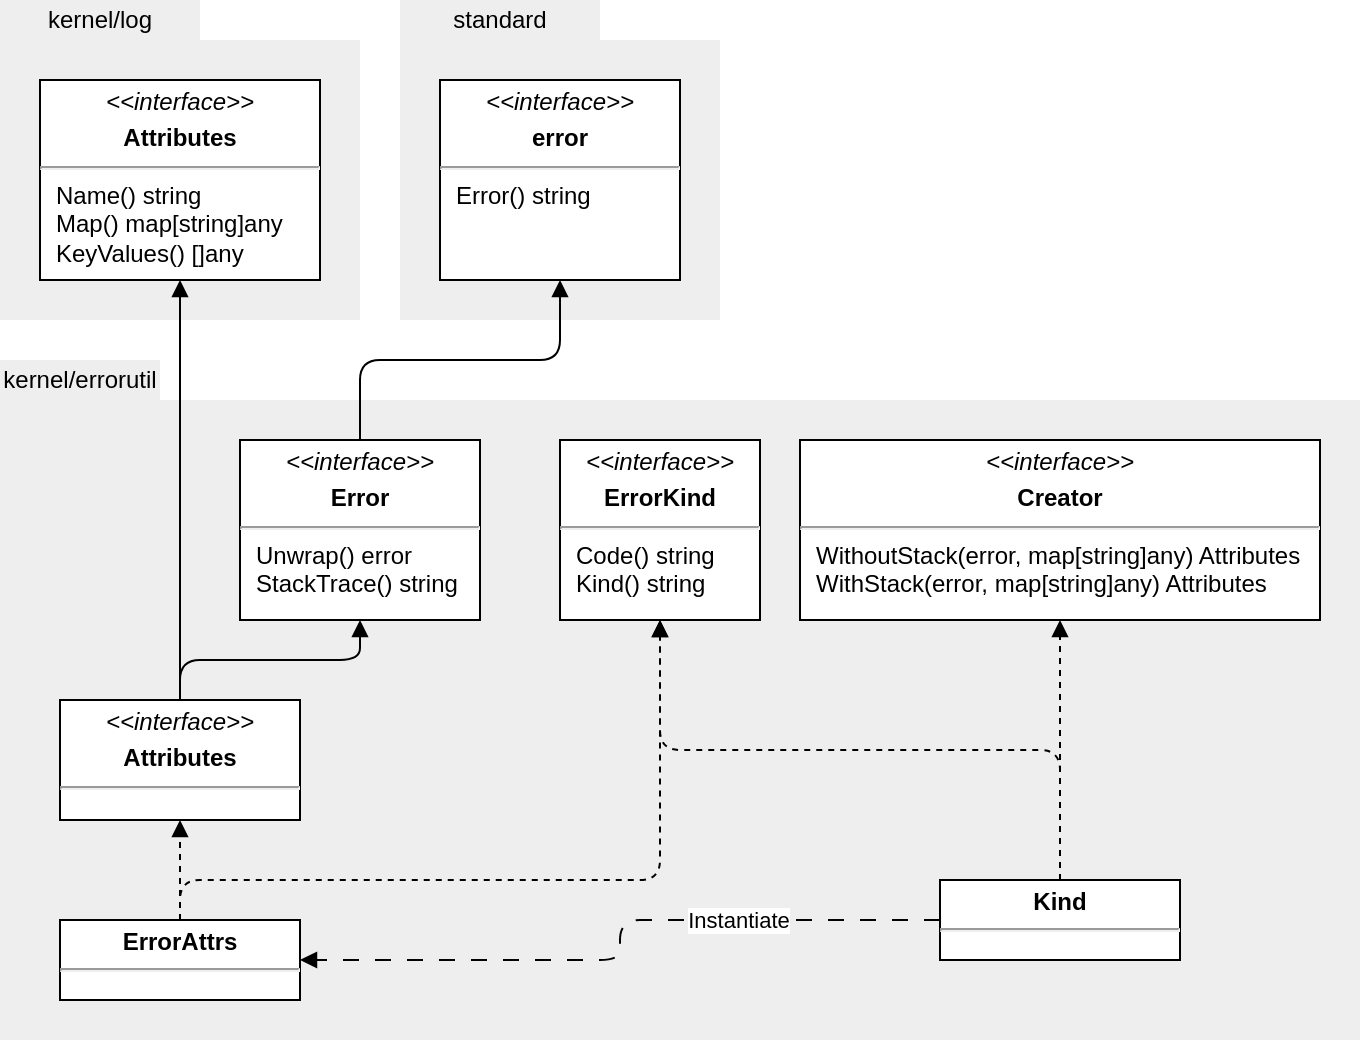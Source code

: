 <mxfile>
    <diagram id="L--ywHBMOxAPISLe69Qm" name="Page-1">
        <mxGraphModel dx="764" dy="574" grid="1" gridSize="10" guides="1" tooltips="1" connect="1" arrows="1" fold="1" page="1" pageScale="1" pageWidth="850" pageHeight="1100" math="0" shadow="0">
            <root>
                <mxCell id="0"/>
                <mxCell id="1" parent="0"/>
                <mxCell id="67" value="kernel/errorutil" style="rounded=0;whiteSpace=wrap;html=1;fillColor=#eeeeee;fillStyle=auto;strokeColor=none;" parent="1" vertex="1">
                    <mxGeometry x="20" y="220" width="80" height="20" as="geometry"/>
                </mxCell>
                <mxCell id="66" value="" style="rounded=0;whiteSpace=wrap;html=1;fillColor=#eeeeee;fillStyle=auto;strokeColor=none;" parent="1" vertex="1">
                    <mxGeometry x="20" y="240" width="680" height="320" as="geometry"/>
                </mxCell>
                <mxCell id="53" value="" style="rounded=0;whiteSpace=wrap;html=1;fillColor=#eeeeee;fillStyle=auto;strokeColor=none;" parent="1" vertex="1">
                    <mxGeometry x="220" y="60" width="160" height="140" as="geometry"/>
                </mxCell>
                <mxCell id="17" value="&lt;p style=&quot;margin: 4px 0px 0px; text-align: center;&quot;&gt;&lt;i&gt;&amp;lt;&amp;lt;interface&amp;gt;&amp;gt;&lt;/i&gt;&lt;/p&gt;&lt;p style=&quot;margin: 4px 0px 0px; text-align: center;&quot;&gt;&lt;b&gt;Error&lt;/b&gt;&lt;/p&gt;&lt;hr&gt;&lt;p style=&quot;margin:0px;margin-left:8px;&quot;&gt;Unwrap() error&lt;/p&gt;&lt;p style=&quot;margin:0px;margin-left:8px;&quot;&gt;StackTrace() string&lt;br&gt;&lt;/p&gt;" style="verticalAlign=top;align=left;overflow=fill;fontSize=12;fontFamily=Helvetica;html=1;" parent="1" vertex="1">
                    <mxGeometry x="140" y="260" width="120" height="90" as="geometry"/>
                </mxCell>
                <mxCell id="19" value="&lt;p style=&quot;margin: 4px 0px 0px; text-align: center;&quot;&gt;&lt;i&gt;&amp;lt;&amp;lt;interface&amp;gt;&amp;gt;&lt;/i&gt;&lt;/p&gt;&lt;p style=&quot;margin: 4px 0px 0px; text-align: center;&quot;&gt;&lt;b&gt;ErrorKind&lt;/b&gt;&lt;/p&gt;&lt;hr&gt;&lt;p style=&quot;margin:0px;margin-left:8px;&quot;&gt;Code() string&lt;br&gt;&lt;/p&gt;&lt;p style=&quot;margin:0px;margin-left:8px;&quot;&gt;Kind() string&lt;/p&gt;" style="verticalAlign=top;align=left;overflow=fill;fontSize=12;fontFamily=Helvetica;html=1;" parent="1" vertex="1">
                    <mxGeometry x="300" y="260" width="100" height="90" as="geometry"/>
                </mxCell>
                <mxCell id="70" style="edgeStyle=orthogonalEdgeStyle;html=1;exitX=0;exitY=0.5;exitDx=0;exitDy=0;entryX=1;entryY=0.5;entryDx=0;entryDy=0;dashed=1;dashPattern=8 8;endArrow=block;endFill=1;" edge="1" parent="1" source="22" target="51">
                    <mxGeometry relative="1" as="geometry"/>
                </mxCell>
                <mxCell id="71" value="Instantiate" style="edgeLabel;html=1;align=center;verticalAlign=middle;resizable=0;points=[];" vertex="1" connectable="0" parent="70">
                    <mxGeometry x="-0.407" relative="1" as="geometry">
                        <mxPoint as="offset"/>
                    </mxGeometry>
                </mxCell>
                <mxCell id="22" value="&lt;p style=&quot;margin: 4px 0px 0px; text-align: center;&quot;&gt;&lt;b style=&quot;background-color: initial;&quot;&gt;Kind&lt;/b&gt;&lt;/p&gt;&lt;hr&gt;&lt;p style=&quot;border-color: var(--border-color); margin: 0px 0px 0px 8px;&quot;&gt;&lt;br&gt;&lt;/p&gt;" style="verticalAlign=top;align=left;overflow=fill;fontSize=12;fontFamily=Helvetica;html=1;" parent="1" vertex="1">
                    <mxGeometry x="490" y="480" width="120" height="40" as="geometry"/>
                </mxCell>
                <mxCell id="23" value="&lt;p style=&quot;margin: 4px 0px 0px; text-align: center;&quot;&gt;&lt;i&gt;&amp;lt;&amp;lt;interface&amp;gt;&amp;gt;&lt;/i&gt;&lt;/p&gt;&lt;p style=&quot;margin: 4px 0px 0px; text-align: center;&quot;&gt;&lt;b&gt;Creator&lt;/b&gt;&lt;/p&gt;&lt;hr&gt;&lt;p style=&quot;margin:0px;margin-left:8px;&quot;&gt;WithoutStack(error, map[string]any) Attributes&lt;br&gt;&lt;/p&gt;&lt;p style=&quot;margin:0px;margin-left:8px;&quot;&gt;WithStack(error, map[string]any) Attributes&lt;/p&gt;" style="verticalAlign=top;align=left;overflow=fill;fontSize=12;fontFamily=Helvetica;html=1;" parent="1" vertex="1">
                    <mxGeometry x="420" y="260" width="260" height="90" as="geometry"/>
                </mxCell>
                <mxCell id="31" value="" style="rounded=0;whiteSpace=wrap;html=1;fillColor=#eeeeee;fillStyle=auto;strokeColor=none;" parent="1" vertex="1">
                    <mxGeometry x="20" y="60" width="180" height="140" as="geometry"/>
                </mxCell>
                <mxCell id="33" value="&lt;p style=&quot;margin: 4px 0px 0px; text-align: center;&quot;&gt;&lt;i&gt;&amp;lt;&amp;lt;interface&amp;gt;&amp;gt;&lt;/i&gt;&lt;/p&gt;&lt;p style=&quot;margin: 4px 0px 0px; text-align: center;&quot;&gt;&lt;b&gt;Attributes&lt;/b&gt;&lt;/p&gt;&lt;hr&gt;&lt;p style=&quot;margin:0px;margin-left:8px;&quot;&gt;Name() string&lt;/p&gt;&lt;p style=&quot;margin:0px;margin-left:8px;&quot;&gt;Map() map[string]any&lt;/p&gt;&lt;p style=&quot;margin:0px;margin-left:8px;&quot;&gt;KeyValues() []any&lt;/p&gt;" style="verticalAlign=top;align=left;overflow=fill;fontSize=12;fontFamily=Helvetica;html=1;" parent="1" vertex="1">
                    <mxGeometry x="40" y="80" width="140" height="100" as="geometry"/>
                </mxCell>
                <mxCell id="34" style="edgeStyle=orthogonalEdgeStyle;html=1;endArrow=block;endFill=1;entryX=0.5;entryY=1;entryDx=0;entryDy=0;exitX=0.5;exitY=0;exitDx=0;exitDy=0;" parent="1" source="57" target="33" edge="1">
                    <mxGeometry relative="1" as="geometry">
                        <mxPoint x="760" y="180" as="targetPoint"/>
                        <mxPoint x="840" y="290" as="sourcePoint"/>
                    </mxGeometry>
                </mxCell>
                <mxCell id="41" style="edgeStyle=orthogonalEdgeStyle;html=1;dashed=1;endArrow=block;endFill=1;exitX=0.5;exitY=0;exitDx=0;exitDy=0;entryX=0.5;entryY=1;entryDx=0;entryDy=0;" parent="1" source="51" target="57" edge="1">
                    <mxGeometry relative="1" as="geometry">
                        <mxPoint x="610" y="320" as="sourcePoint"/>
                        <mxPoint x="690" y="210" as="targetPoint"/>
                    </mxGeometry>
                </mxCell>
                <mxCell id="48" value="kernel/log" style="rounded=0;whiteSpace=wrap;html=1;fillColor=#eeeeee;fillStyle=auto;strokeColor=none;" parent="1" vertex="1">
                    <mxGeometry x="20" y="40" width="100" height="20" as="geometry"/>
                </mxCell>
                <mxCell id="51" value="&lt;p style=&quot;margin: 4px 0px 0px; text-align: center;&quot;&gt;&lt;b style=&quot;background-color: initial;&quot;&gt;ErrorAttrs&lt;/b&gt;&lt;br&gt;&lt;/p&gt;&lt;hr&gt;&lt;p style=&quot;border-color: var(--border-color); margin: 0px 0px 0px 8px;&quot;&gt;&lt;br&gt;&lt;/p&gt;" style="verticalAlign=top;align=left;overflow=fill;fontSize=12;fontFamily=Helvetica;html=1;" parent="1" vertex="1">
                    <mxGeometry x="50" y="500" width="120" height="40" as="geometry"/>
                </mxCell>
                <mxCell id="52" value="&lt;p style=&quot;margin: 4px 0px 0px; text-align: center;&quot;&gt;&lt;i&gt;&amp;lt;&amp;lt;interface&amp;gt;&amp;gt;&lt;/i&gt;&lt;/p&gt;&lt;p style=&quot;margin: 4px 0px 0px; text-align: center;&quot;&gt;&lt;b&gt;error&lt;/b&gt;&lt;/p&gt;&lt;hr&gt;&lt;p style=&quot;margin:0px;margin-left:8px;&quot;&gt;Error() string&lt;/p&gt;" style="verticalAlign=top;align=left;overflow=fill;fontSize=12;fontFamily=Helvetica;html=1;" parent="1" vertex="1">
                    <mxGeometry x="240" y="80" width="120" height="100" as="geometry"/>
                </mxCell>
                <mxCell id="55" value="standard" style="rounded=0;whiteSpace=wrap;html=1;fillColor=#eeeeee;fillStyle=auto;strokeColor=none;" parent="1" vertex="1">
                    <mxGeometry x="220" y="40" width="100" height="20" as="geometry"/>
                </mxCell>
                <mxCell id="57" value="&lt;p style=&quot;margin: 4px 0px 0px; text-align: center;&quot;&gt;&lt;i&gt;&amp;lt;&amp;lt;interface&amp;gt;&amp;gt;&lt;/i&gt;&lt;/p&gt;&lt;p style=&quot;margin: 4px 0px 0px; text-align: center;&quot;&gt;&lt;b&gt;Attributes&lt;/b&gt;&lt;/p&gt;&lt;hr&gt;&lt;p style=&quot;margin:0px;margin-left:8px;&quot;&gt;&lt;br&gt;&lt;/p&gt;" style="verticalAlign=top;align=left;overflow=fill;fontSize=12;fontFamily=Helvetica;html=1;" parent="1" vertex="1">
                    <mxGeometry x="50" y="390" width="120" height="60" as="geometry"/>
                </mxCell>
                <mxCell id="58" style="edgeStyle=orthogonalEdgeStyle;html=1;endArrow=block;endFill=1;entryX=0.5;entryY=1;entryDx=0;entryDy=0;exitX=0.5;exitY=0;exitDx=0;exitDy=0;" parent="1" source="17" target="52" edge="1">
                    <mxGeometry relative="1" as="geometry">
                        <mxPoint x="230" y="170" as="targetPoint"/>
                        <mxPoint x="350" y="250" as="sourcePoint"/>
                    </mxGeometry>
                </mxCell>
                <mxCell id="61" style="edgeStyle=orthogonalEdgeStyle;html=1;dashed=1;endArrow=block;endFill=1;exitX=0.5;exitY=0;exitDx=0;exitDy=0;entryX=0.5;entryY=1;entryDx=0;entryDy=0;" parent="1" source="22" target="19" edge="1">
                    <mxGeometry relative="1" as="geometry">
                        <mxPoint x="730" y="470" as="sourcePoint"/>
                        <mxPoint x="360" y="360" as="targetPoint"/>
                    </mxGeometry>
                </mxCell>
                <mxCell id="63" style="edgeStyle=orthogonalEdgeStyle;html=1;dashed=1;endArrow=block;endFill=1;exitX=0.5;exitY=0;exitDx=0;exitDy=0;entryX=0.5;entryY=1;entryDx=0;entryDy=0;" parent="1" source="22" target="23" edge="1">
                    <mxGeometry relative="1" as="geometry">
                        <mxPoint x="720" y="200" as="sourcePoint"/>
                        <mxPoint x="860" y="120" as="targetPoint"/>
                    </mxGeometry>
                </mxCell>
                <mxCell id="68" style="edgeStyle=orthogonalEdgeStyle;html=1;endArrow=block;endFill=1;entryX=0.5;entryY=1;entryDx=0;entryDy=0;exitX=0.5;exitY=0;exitDx=0;exitDy=0;" parent="1" source="57" target="17" edge="1">
                    <mxGeometry relative="1" as="geometry">
                        <mxPoint x="550" y="190" as="targetPoint"/>
                        <mxPoint x="260" y="270" as="sourcePoint"/>
                    </mxGeometry>
                </mxCell>
                <mxCell id="69" style="edgeStyle=orthogonalEdgeStyle;html=1;dashed=1;endArrow=block;endFill=1;entryX=0.5;entryY=1;entryDx=0;entryDy=0;exitX=0.5;exitY=0;exitDx=0;exitDy=0;" parent="1" source="51" target="19" edge="1">
                    <mxGeometry relative="1" as="geometry">
                        <mxPoint x="240" y="510" as="sourcePoint"/>
                        <mxPoint x="130" y="470" as="targetPoint"/>
                        <Array as="points">
                            <mxPoint x="110" y="480"/>
                            <mxPoint x="350" y="480"/>
                        </Array>
                    </mxGeometry>
                </mxCell>
            </root>
        </mxGraphModel>
    </diagram>
</mxfile>